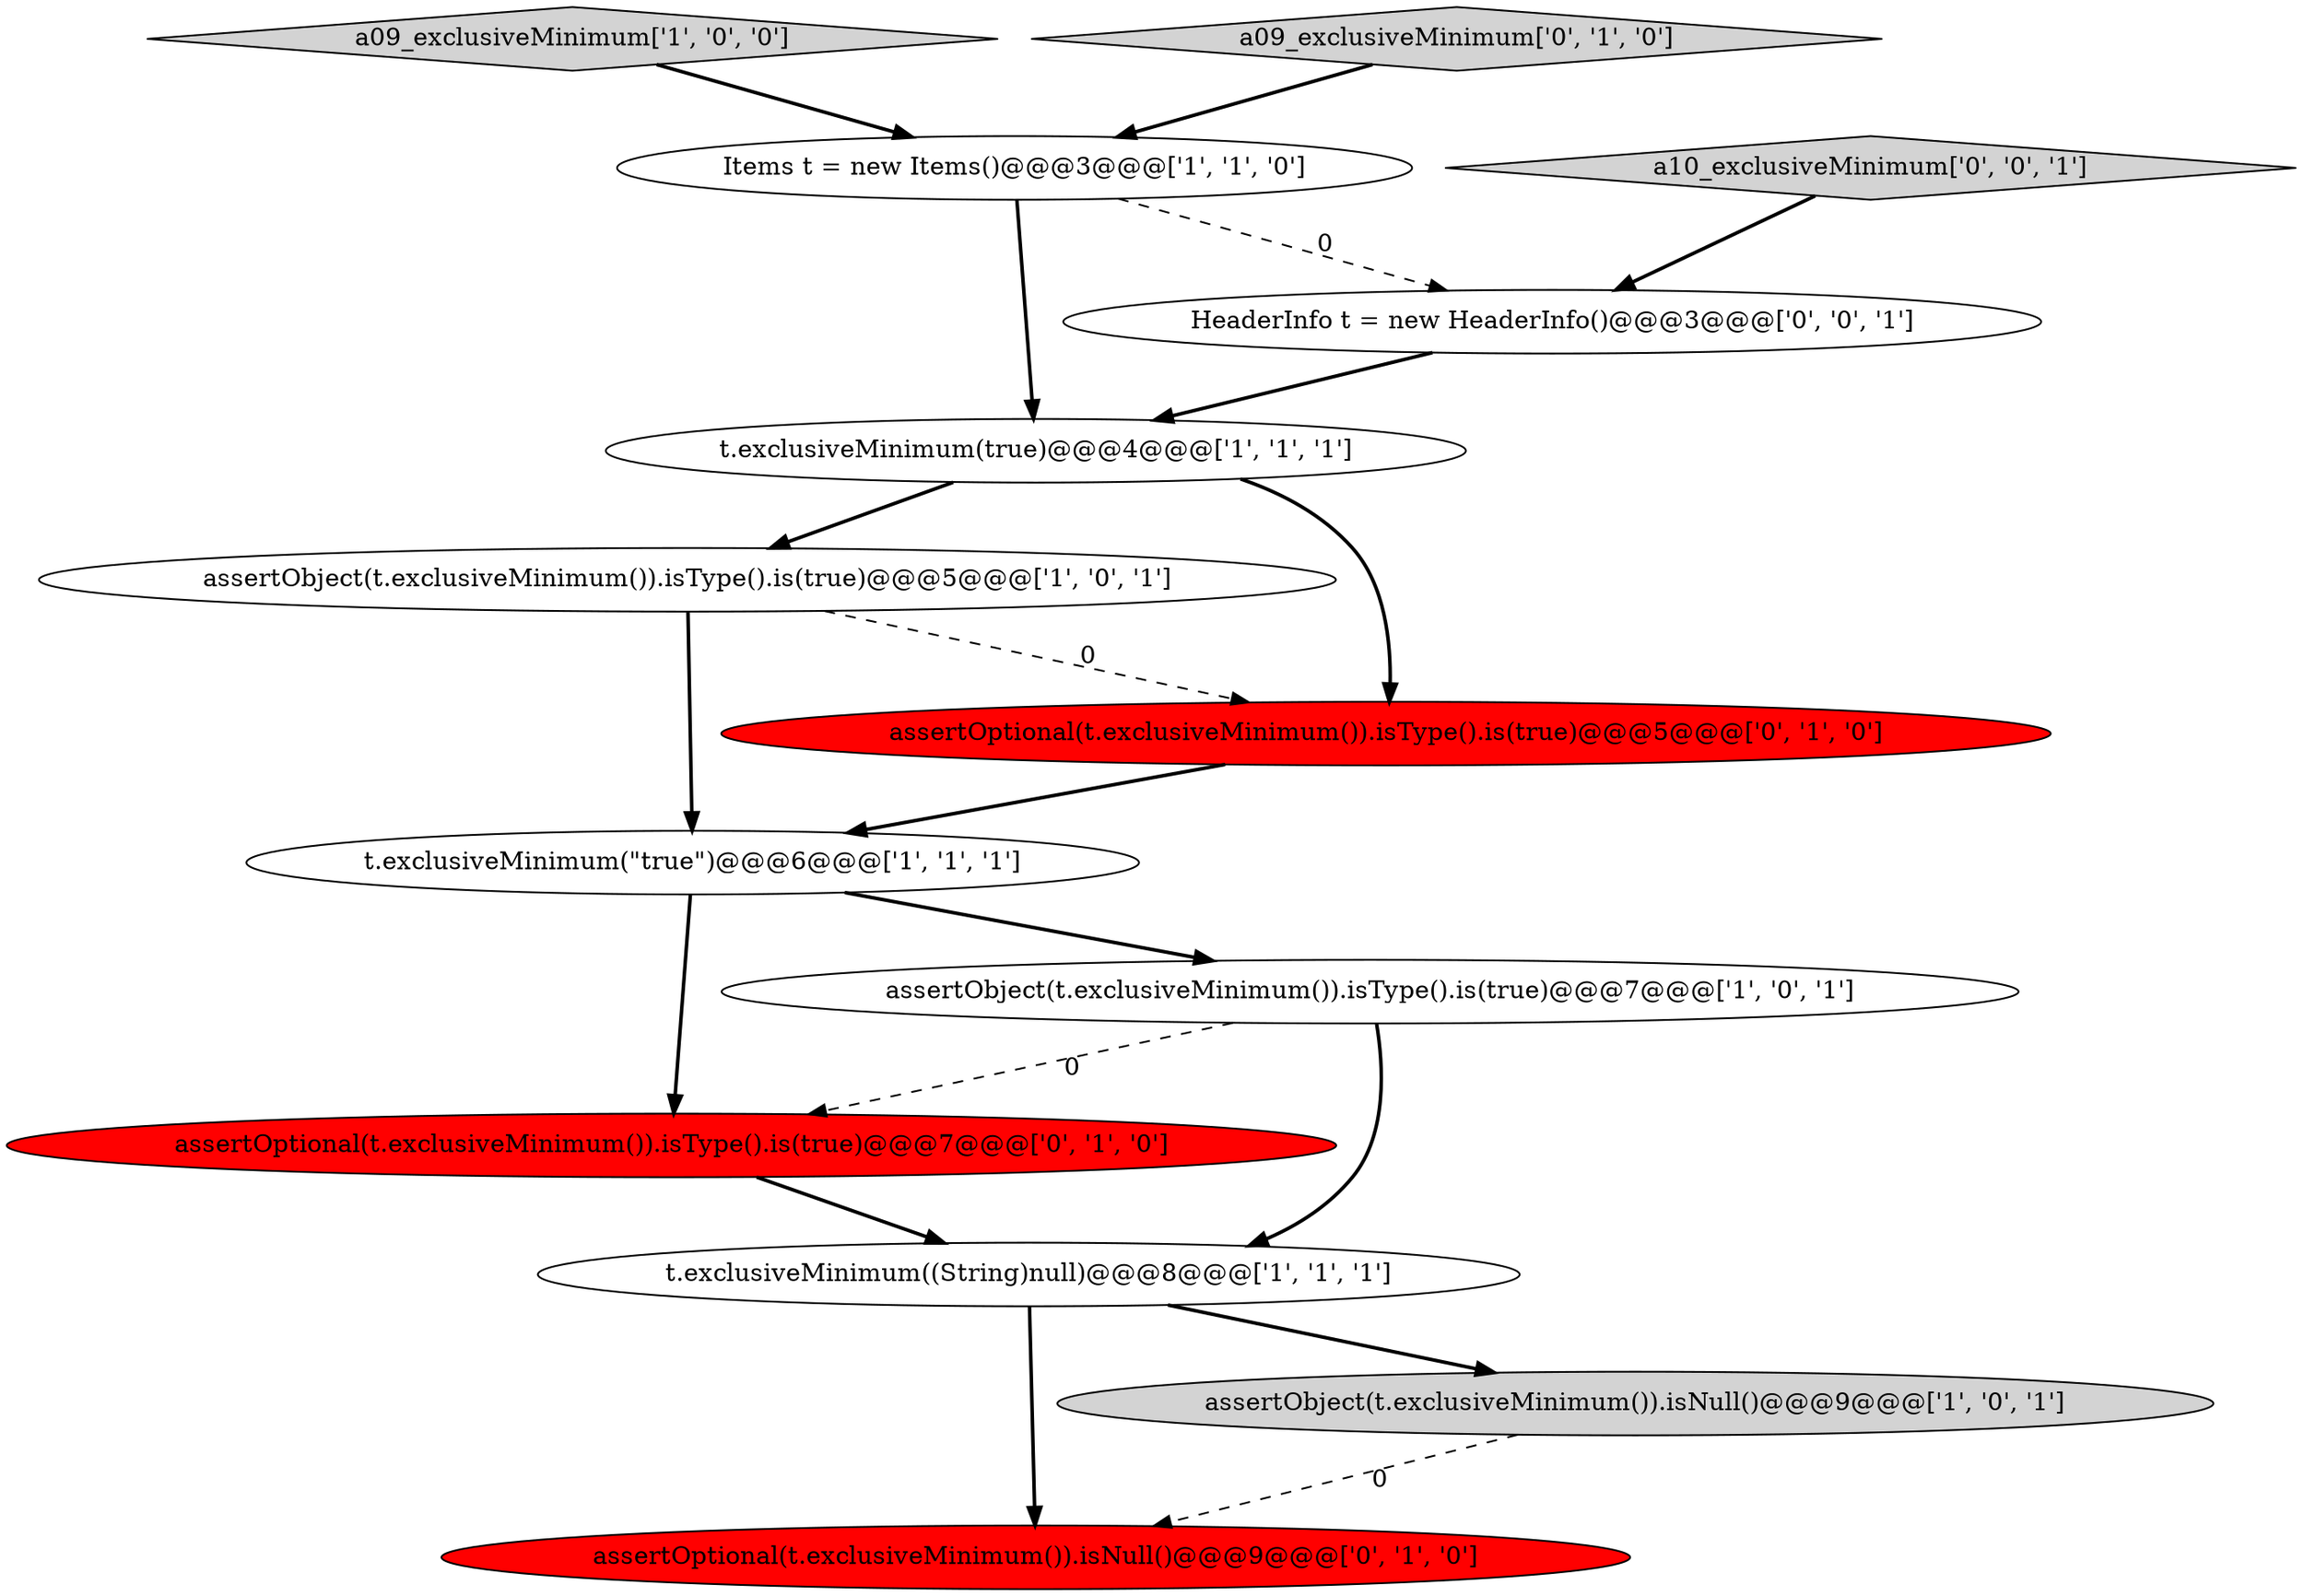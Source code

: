 digraph {
11 [style = filled, label = "assertOptional(t.exclusiveMinimum()).isNull()@@@9@@@['0', '1', '0']", fillcolor = red, shape = ellipse image = "AAA1AAABBB2BBB"];
1 [style = filled, label = "t.exclusiveMinimum((String)null)@@@8@@@['1', '1', '1']", fillcolor = white, shape = ellipse image = "AAA0AAABBB1BBB"];
5 [style = filled, label = "t.exclusiveMinimum(\"true\")@@@6@@@['1', '1', '1']", fillcolor = white, shape = ellipse image = "AAA0AAABBB1BBB"];
0 [style = filled, label = "t.exclusiveMinimum(true)@@@4@@@['1', '1', '1']", fillcolor = white, shape = ellipse image = "AAA0AAABBB1BBB"];
12 [style = filled, label = "HeaderInfo t = new HeaderInfo()@@@3@@@['0', '0', '1']", fillcolor = white, shape = ellipse image = "AAA0AAABBB3BBB"];
2 [style = filled, label = "Items t = new Items()@@@3@@@['1', '1', '0']", fillcolor = white, shape = ellipse image = "AAA0AAABBB1BBB"];
13 [style = filled, label = "a10_exclusiveMinimum['0', '0', '1']", fillcolor = lightgray, shape = diamond image = "AAA0AAABBB3BBB"];
3 [style = filled, label = "a09_exclusiveMinimum['1', '0', '0']", fillcolor = lightgray, shape = diamond image = "AAA0AAABBB1BBB"];
7 [style = filled, label = "assertObject(t.exclusiveMinimum()).isType().is(true)@@@5@@@['1', '0', '1']", fillcolor = white, shape = ellipse image = "AAA0AAABBB1BBB"];
6 [style = filled, label = "assertObject(t.exclusiveMinimum()).isNull()@@@9@@@['1', '0', '1']", fillcolor = lightgray, shape = ellipse image = "AAA0AAABBB1BBB"];
8 [style = filled, label = "assertOptional(t.exclusiveMinimum()).isType().is(true)@@@7@@@['0', '1', '0']", fillcolor = red, shape = ellipse image = "AAA1AAABBB2BBB"];
9 [style = filled, label = "a09_exclusiveMinimum['0', '1', '0']", fillcolor = lightgray, shape = diamond image = "AAA0AAABBB2BBB"];
10 [style = filled, label = "assertOptional(t.exclusiveMinimum()).isType().is(true)@@@5@@@['0', '1', '0']", fillcolor = red, shape = ellipse image = "AAA1AAABBB2BBB"];
4 [style = filled, label = "assertObject(t.exclusiveMinimum()).isType().is(true)@@@7@@@['1', '0', '1']", fillcolor = white, shape = ellipse image = "AAA0AAABBB1BBB"];
8->1 [style = bold, label=""];
7->10 [style = dashed, label="0"];
5->8 [style = bold, label=""];
6->11 [style = dashed, label="0"];
2->12 [style = dashed, label="0"];
4->1 [style = bold, label=""];
2->0 [style = bold, label=""];
7->5 [style = bold, label=""];
1->6 [style = bold, label=""];
0->10 [style = bold, label=""];
10->5 [style = bold, label=""];
13->12 [style = bold, label=""];
3->2 [style = bold, label=""];
9->2 [style = bold, label=""];
12->0 [style = bold, label=""];
5->4 [style = bold, label=""];
1->11 [style = bold, label=""];
4->8 [style = dashed, label="0"];
0->7 [style = bold, label=""];
}
